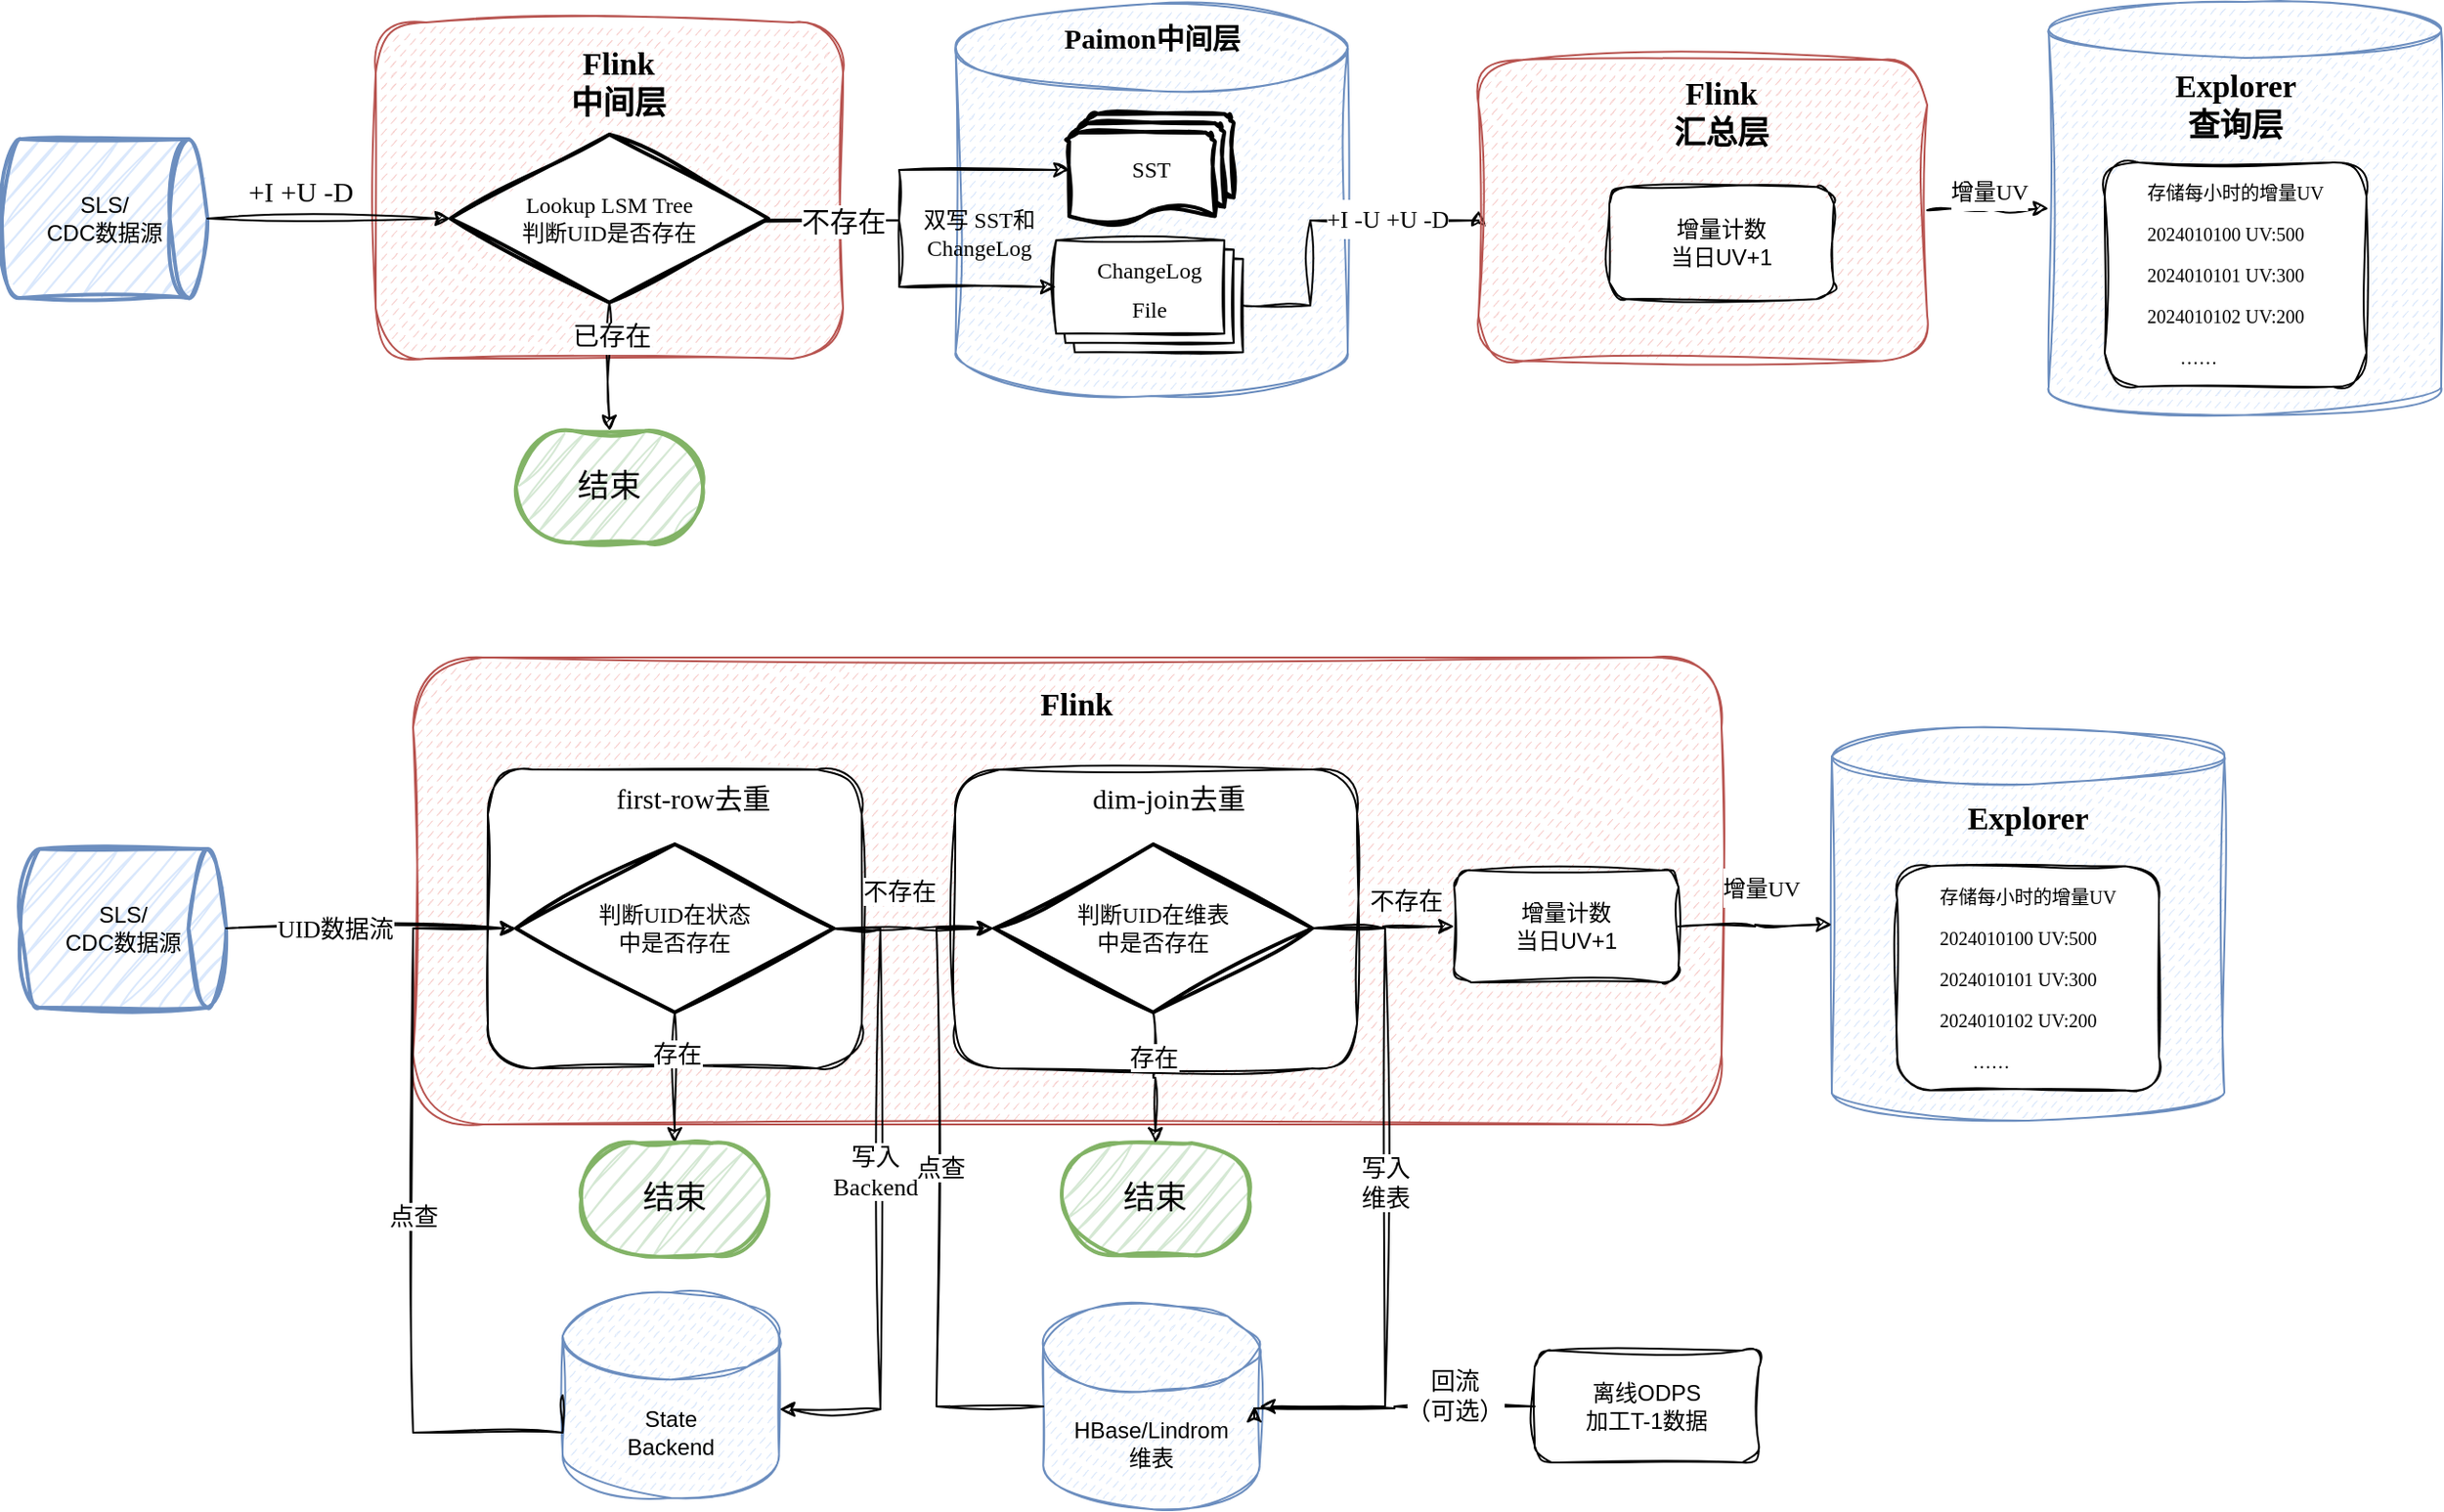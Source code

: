 <mxfile version="23.1.5" type="github">
  <diagram name="第 1 页" id="7VYnXI2Is2dOJrmKhYV3">
    <mxGraphModel dx="1468" dy="818" grid="1" gridSize="10" guides="1" tooltips="1" connect="1" arrows="1" fold="1" page="1" pageScale="1" pageWidth="827" pageHeight="1169" math="0" shadow="0">
      <root>
        <mxCell id="0" />
        <mxCell id="1" parent="0" />
        <mxCell id="6R0XAJYXFJeScx2RA5hm-3" value="" style="rounded=1;whiteSpace=wrap;html=1;fillStyle=dashed;sketch=1;curveFitting=1;jiggle=2;fillColor=#f8cecc;strokeColor=#b85450;" vertex="1" parent="1">
          <mxGeometry x="270" y="870" width="700" height="250" as="geometry" />
        </mxCell>
        <mxCell id="6R0XAJYXFJeScx2RA5hm-41" value="" style="rounded=1;whiteSpace=wrap;html=1;sketch=1;hachureGap=4;jiggle=2;curveFitting=1;" vertex="1" parent="1">
          <mxGeometry x="560" y="930" width="215" height="160" as="geometry" />
        </mxCell>
        <mxCell id="6R0XAJYXFJeScx2RA5hm-29" value="" style="rounded=1;whiteSpace=wrap;html=1;sketch=1;hachureGap=4;jiggle=2;curveFitting=1;" vertex="1" parent="1">
          <mxGeometry x="310" y="930" width="200" height="160" as="geometry" />
        </mxCell>
        <mxCell id="NMVQfpE-wSfcinHJ5yfH-1" value="" style="shape=cylinder3;whiteSpace=wrap;html=1;boundedLbl=1;backgroundOutline=1;size=23.296;fillStyle=dashed;sketch=1;curveFitting=1;jiggle=2;fillColor=#dae8fc;strokeColor=#6c8ebf;" parent="1" vertex="1">
          <mxGeometry x="560.25" y="520" width="209.75" height="210" as="geometry" />
        </mxCell>
        <mxCell id="NMVQfpE-wSfcinHJ5yfH-2" value="SLS/&lt;br&gt;CDC数据源" style="strokeWidth=2;html=1;shape=mxgraph.flowchart.direct_data;whiteSpace=wrap;sketch=1;curveFitting=1;jiggle=2;fillColor=#dae8fc;strokeColor=#6c8ebf;" parent="1" vertex="1">
          <mxGeometry x="50" y="592.5" width="110" height="85" as="geometry" />
        </mxCell>
        <mxCell id="NMVQfpE-wSfcinHJ5yfH-3" value="" style="rounded=1;whiteSpace=wrap;html=1;fillStyle=dashed;sketch=1;curveFitting=1;jiggle=2;fillColor=#f8cecc;strokeColor=#b85450;" parent="1" vertex="1">
          <mxGeometry x="250" y="530" width="250" height="180" as="geometry" />
        </mxCell>
        <mxCell id="NMVQfpE-wSfcinHJ5yfH-4" value="&lt;font face=&quot;Comic Sans MS&quot;&gt;SST&lt;/font&gt;" style="strokeWidth=2;html=1;shape=mxgraph.flowchart.multi-document;whiteSpace=wrap;sketch=1;curveFitting=1;jiggle=2;" parent="1" vertex="1">
          <mxGeometry x="621" y="579" width="88" height="60" as="geometry" />
        </mxCell>
        <mxCell id="NMVQfpE-wSfcinHJ5yfH-5" style="edgeStyle=orthogonalEdgeStyle;rounded=0;orthogonalLoop=1;jettySize=auto;html=1;exitX=0.5;exitY=1;exitDx=0;exitDy=0;exitPerimeter=0;entryX=0.5;entryY=0;entryDx=0;entryDy=0;entryPerimeter=0;sketch=1;curveFitting=1;jiggle=2;" parent="1" source="NMVQfpE-wSfcinHJ5yfH-8" target="NMVQfpE-wSfcinHJ5yfH-13" edge="1">
          <mxGeometry relative="1" as="geometry">
            <mxPoint x="380" y="740" as="targetPoint" />
          </mxGeometry>
        </mxCell>
        <mxCell id="NMVQfpE-wSfcinHJ5yfH-6" value="已存在" style="edgeLabel;html=1;align=center;verticalAlign=middle;resizable=0;points=[];rounded=0;fontFamily=Comic Sans MS;fontSize=14;fontColor=default;fillColor=none;gradientColor=none;" parent="NMVQfpE-wSfcinHJ5yfH-5" vertex="1" connectable="0">
          <mxGeometry x="-0.443" y="1" relative="1" as="geometry">
            <mxPoint as="offset" />
          </mxGeometry>
        </mxCell>
        <mxCell id="NMVQfpE-wSfcinHJ5yfH-7" style="edgeStyle=orthogonalEdgeStyle;rounded=0;orthogonalLoop=1;jettySize=auto;html=1;exitX=1;exitY=0.5;exitDx=0;exitDy=0;exitPerimeter=0;entryX=0;entryY=0.5;entryDx=0;entryDy=0;entryPerimeter=0;sketch=1;curveFitting=1;jiggle=2;" parent="1" target="NMVQfpE-wSfcinHJ5yfH-4" edge="1">
          <mxGeometry relative="1" as="geometry">
            <mxPoint x="560" y="635.76" as="targetPoint" />
            <mxPoint x="425" y="635.765" as="sourcePoint" />
            <Array as="points">
              <mxPoint x="530" y="636" />
              <mxPoint x="530" y="609" />
            </Array>
          </mxGeometry>
        </mxCell>
        <mxCell id="NMVQfpE-wSfcinHJ5yfH-8" value="Lookup LSM Tree&lt;br&gt;判断UID是否存在" style="strokeWidth=2;html=1;shape=mxgraph.flowchart.decision;whiteSpace=wrap;sketch=1;curveFitting=1;jiggle=2;fontFamily=Comic Sans MS;" parent="1" vertex="1">
          <mxGeometry x="290" y="590" width="170" height="90" as="geometry" />
        </mxCell>
        <mxCell id="NMVQfpE-wSfcinHJ5yfH-9" style="edgeStyle=orthogonalEdgeStyle;rounded=0;orthogonalLoop=1;jettySize=auto;html=1;exitX=0;exitY=0;exitDx=100;exitDy=35;exitPerimeter=0;entryX=0;entryY=0.5;entryDx=0;entryDy=0;sketch=1;curveFitting=1;jiggle=2;" parent="1" source="NMVQfpE-wSfcinHJ5yfH-11" target="NMVQfpE-wSfcinHJ5yfH-16" edge="1">
          <mxGeometry relative="1" as="geometry">
            <mxPoint x="810" y="677" as="targetPoint" />
            <Array as="points">
              <mxPoint x="750" y="682" />
              <mxPoint x="750" y="636" />
            </Array>
          </mxGeometry>
        </mxCell>
        <mxCell id="NMVQfpE-wSfcinHJ5yfH-10" value="&lt;font style=&quot;font-size: 13px;&quot;&gt;+I -U +U -D&lt;/font&gt;" style="edgeLabel;html=1;align=center;verticalAlign=middle;resizable=0;points=[];rounded=0;fontFamily=Comic Sans MS;fontSize=17;fontColor=default;fillColor=none;gradientColor=none;" parent="NMVQfpE-wSfcinHJ5yfH-9" vertex="1" connectable="0">
          <mxGeometry x="0.503" y="3" relative="1" as="geometry">
            <mxPoint x="-11" y="2" as="offset" />
          </mxGeometry>
        </mxCell>
        <mxCell id="NMVQfpE-wSfcinHJ5yfH-11" value="" style="verticalLabelPosition=bottom;verticalAlign=top;html=1;shape=mxgraph.basic.layered_rect;dx=10;outlineConnect=0;whiteSpace=wrap;sketch=1;curveFitting=1;jiggle=2;" parent="1" vertex="1">
          <mxGeometry x="614" y="646.63" width="100" height="60" as="geometry" />
        </mxCell>
        <mxCell id="NMVQfpE-wSfcinHJ5yfH-12" style="edgeStyle=orthogonalEdgeStyle;rounded=0;orthogonalLoop=1;jettySize=auto;html=1;exitX=1;exitY=0.5;exitDx=0;exitDy=0;exitPerimeter=0;entryX=0;entryY=0.5;entryDx=0;entryDy=0;entryPerimeter=0;sketch=1;curveFitting=1;jiggle=2;" parent="1" source="NMVQfpE-wSfcinHJ5yfH-2" target="NMVQfpE-wSfcinHJ5yfH-8" edge="1">
          <mxGeometry relative="1" as="geometry" />
        </mxCell>
        <mxCell id="NMVQfpE-wSfcinHJ5yfH-13" value="&lt;font style=&quot;font-size: 17px;&quot; face=&quot;Comic Sans MS&quot;&gt;结束&lt;/font&gt;" style="strokeWidth=2;html=1;shape=mxgraph.flowchart.terminator;whiteSpace=wrap;sketch=1;curveFitting=1;jiggle=2;fillColor=#d5e8d4;strokeColor=#82b366;" parent="1" vertex="1">
          <mxGeometry x="325" y="748.62" width="100" height="60" as="geometry" />
        </mxCell>
        <mxCell id="NMVQfpE-wSfcinHJ5yfH-14" style="edgeStyle=orthogonalEdgeStyle;rounded=0;orthogonalLoop=1;jettySize=auto;html=1;exitX=1;exitY=0.5;exitDx=0;exitDy=0;exitPerimeter=0;entryX=0;entryY=0;entryDx=0;entryDy=25;entryPerimeter=0;sketch=1;curveFitting=1;jiggle=2;" parent="1" source="NMVQfpE-wSfcinHJ5yfH-8" target="NMVQfpE-wSfcinHJ5yfH-11" edge="1">
          <mxGeometry relative="1" as="geometry">
            <Array as="points">
              <mxPoint x="530" y="636" />
              <mxPoint x="530" y="672" />
            </Array>
          </mxGeometry>
        </mxCell>
        <mxCell id="NMVQfpE-wSfcinHJ5yfH-15" value="不存在" style="edgeLabel;html=1;align=center;verticalAlign=middle;resizable=0;points=[];rounded=0;fontFamily=Comic Sans MS;fontSize=15;fontColor=default;fillColor=none;gradientColor=none;" parent="NMVQfpE-wSfcinHJ5yfH-14" vertex="1" connectable="0">
          <mxGeometry x="-0.639" y="-3" relative="1" as="geometry">
            <mxPoint x="6" y="-3" as="offset" />
          </mxGeometry>
        </mxCell>
        <mxCell id="NMVQfpE-wSfcinHJ5yfH-16" value="" style="rounded=1;whiteSpace=wrap;html=1;fillStyle=dashed;sketch=1;curveFitting=1;jiggle=2;fillColor=#f8cecc;strokeColor=#b85450;" parent="1" vertex="1">
          <mxGeometry x="840" y="550" width="240" height="161.26" as="geometry" />
        </mxCell>
        <mxCell id="NMVQfpE-wSfcinHJ5yfH-17" value="增量计数&lt;br&gt;当日UV+1" style="rounded=1;whiteSpace=wrap;html=1;sketch=1;curveFitting=1;jiggle=2;" parent="1" vertex="1">
          <mxGeometry x="910" y="618.13" width="120" height="60" as="geometry" />
        </mxCell>
        <mxCell id="NMVQfpE-wSfcinHJ5yfH-18" value="" style="shape=cylinder3;whiteSpace=wrap;html=1;boundedLbl=1;backgroundOutline=1;size=15;fillStyle=dashed;sketch=1;curveFitting=1;jiggle=2;fillColor=#dae8fc;strokeColor=#6c8ebf;" parent="1" vertex="1">
          <mxGeometry x="1145" y="519" width="210" height="221.26" as="geometry" />
        </mxCell>
        <mxCell id="NMVQfpE-wSfcinHJ5yfH-19" value="Flink &lt;br&gt;中间层" style="text;html=1;align=center;verticalAlign=middle;whiteSpace=wrap;rounded=0;fontFamily=Comic Sans MS;fontSize=17;fontStyle=1" parent="1" vertex="1">
          <mxGeometry x="330" y="550" width="100" height="25" as="geometry" />
        </mxCell>
        <mxCell id="NMVQfpE-wSfcinHJ5yfH-20" value="+I +U -D" style="text;html=1;align=center;verticalAlign=middle;whiteSpace=wrap;rounded=0;fontFamily=Comic Sans MS;fontSize=15;fontColor=default;" parent="1" vertex="1">
          <mxGeometry x="170" y="605" width="80" height="30" as="geometry" />
        </mxCell>
        <mxCell id="NMVQfpE-wSfcinHJ5yfH-21" value="&lt;font style=&quot;font-size: 12px;&quot;&gt;ChangeLog File&lt;/font&gt;" style="text;html=1;align=center;verticalAlign=middle;whiteSpace=wrap;rounded=0;fontFamily=Comic Sans MS;fontSize=17;fontColor=default;" parent="1" vertex="1">
          <mxGeometry x="634" y="656.5" width="60" height="30" as="geometry" />
        </mxCell>
        <mxCell id="NMVQfpE-wSfcinHJ5yfH-22" value="&lt;b&gt;Flink &lt;br&gt;汇总层&lt;/b&gt;" style="text;html=1;align=center;verticalAlign=middle;whiteSpace=wrap;rounded=0;fontFamily=Comic Sans MS;fontSize=17;" parent="1" vertex="1">
          <mxGeometry x="920" y="566.38" width="100" height="25.62" as="geometry" />
        </mxCell>
        <mxCell id="NMVQfpE-wSfcinHJ5yfH-23" value="&lt;b&gt;Paimon中间层&lt;/b&gt;" style="text;html=1;align=center;verticalAlign=middle;whiteSpace=wrap;rounded=0;fontFamily=Comic Sans MS;fontSize=15;strokeWidth=0;" parent="1" vertex="1">
          <mxGeometry x="607.62" y="520" width="115" height="35" as="geometry" />
        </mxCell>
        <mxCell id="NMVQfpE-wSfcinHJ5yfH-24" value="&lt;b&gt;Explorer 查询层&lt;/b&gt;" style="text;html=1;align=center;verticalAlign=middle;whiteSpace=wrap;rounded=0;fontFamily=Comic Sans MS;fontSize=17;" parent="1" vertex="1">
          <mxGeometry x="1215" y="560" width="60" height="30" as="geometry" />
        </mxCell>
        <mxCell id="NMVQfpE-wSfcinHJ5yfH-25" value="双写 SST和ChangeLog" style="text;html=1;align=center;verticalAlign=middle;whiteSpace=wrap;rounded=0;fontFamily=Comic Sans MS;fontSize=12;fontColor=default;" parent="1" vertex="1">
          <mxGeometry x="539.24" y="635" width="68.38" height="15" as="geometry" />
        </mxCell>
        <mxCell id="NMVQfpE-wSfcinHJ5yfH-26" value="&lt;font style=&quot;font-size: 12px;&quot;&gt;增量UV&lt;/font&gt;" style="edgeStyle=orthogonalEdgeStyle;rounded=0;orthogonalLoop=1;jettySize=auto;html=1;exitX=1;exitY=0.5;exitDx=0;exitDy=0;entryX=0;entryY=0.5;entryDx=0;entryDy=0;entryPerimeter=0;fontFamily=Comic Sans MS;fontSize=17;fontColor=default;sketch=1;curveFitting=1;jiggle=2;" parent="1" source="NMVQfpE-wSfcinHJ5yfH-16" target="NMVQfpE-wSfcinHJ5yfH-18" edge="1">
          <mxGeometry x="0.013" y="10" relative="1" as="geometry">
            <mxPoint as="offset" />
          </mxGeometry>
        </mxCell>
        <mxCell id="NMVQfpE-wSfcinHJ5yfH-27" value="&lt;p style=&quot;border-color: var(--border-color); font-size: 10px; text-align: left;&quot;&gt;存储每小时的增量UV&lt;/p&gt;&lt;p style=&quot;border-color: var(--border-color); font-size: 10px; text-align: left;&quot;&gt;2024010100 UV:500&lt;/p&gt;&lt;p style=&quot;border-color: var(--border-color); font-size: 10px; text-align: left;&quot;&gt;2024010101 UV:300&lt;/p&gt;&lt;p style=&quot;border-color: var(--border-color); font-size: 10px; text-align: left;&quot;&gt;2024010102 UV:200&lt;/p&gt;&lt;p style=&quot;border-color: var(--border-color); font-size: 10px; text-align: left;&quot;&gt;&lt;span style=&quot;white-space: pre;&quot;&gt;&amp;nbsp;&amp;nbsp;&amp;nbsp;&amp;nbsp;&lt;/span&gt;&amp;nbsp; &amp;nbsp;……&lt;/p&gt;" style="rounded=1;whiteSpace=wrap;html=1;align=center;verticalAlign=middle;fontFamily=Comic Sans MS;fontSize=17;fontColor=default;fillColor=default;gradientColor=none;sketch=1;curveFitting=1;jiggle=2;" parent="1" vertex="1">
          <mxGeometry x="1175" y="605" width="140" height="120" as="geometry" />
        </mxCell>
        <mxCell id="6R0XAJYXFJeScx2RA5hm-2" value="SLS/&lt;br&gt;CDC数据源" style="strokeWidth=2;html=1;shape=mxgraph.flowchart.direct_data;whiteSpace=wrap;sketch=1;curveFitting=1;jiggle=2;fillColor=#dae8fc;strokeColor=#6c8ebf;" vertex="1" parent="1">
          <mxGeometry x="60" y="972.5" width="110" height="85" as="geometry" />
        </mxCell>
        <mxCell id="6R0XAJYXFJeScx2RA5hm-30" style="edgeStyle=orthogonalEdgeStyle;rounded=0;sketch=1;hachureGap=4;jiggle=2;curveFitting=1;orthogonalLoop=1;jettySize=auto;html=1;exitX=0.5;exitY=1;exitDx=0;exitDy=0;exitPerimeter=0;entryX=0.5;entryY=0;entryDx=0;entryDy=0;entryPerimeter=0;" edge="1" parent="1" source="6R0XAJYXFJeScx2RA5hm-8" target="6R0XAJYXFJeScx2RA5hm-50">
          <mxGeometry relative="1" as="geometry" />
        </mxCell>
        <mxCell id="6R0XAJYXFJeScx2RA5hm-45" value="存在" style="edgeLabel;html=1;align=center;verticalAlign=middle;resizable=0;points=[];sketch=1;hachureGap=4;jiggle=2;curveFitting=1;fontFamily=Comic Sans MS;fontSize=13;" vertex="1" connectable="0" parent="6R0XAJYXFJeScx2RA5hm-30">
          <mxGeometry x="-0.414" y="1" relative="1" as="geometry">
            <mxPoint y="1" as="offset" />
          </mxGeometry>
        </mxCell>
        <mxCell id="6R0XAJYXFJeScx2RA5hm-46" style="edgeStyle=orthogonalEdgeStyle;rounded=0;sketch=1;hachureGap=4;jiggle=2;curveFitting=1;orthogonalLoop=1;jettySize=auto;html=1;exitX=1;exitY=0.5;exitDx=0;exitDy=0;exitPerimeter=0;" edge="1" parent="1" source="6R0XAJYXFJeScx2RA5hm-8">
          <mxGeometry relative="1" as="geometry">
            <mxPoint x="580" y="1015" as="targetPoint" />
          </mxGeometry>
        </mxCell>
        <mxCell id="6R0XAJYXFJeScx2RA5hm-47" value="不存在" style="edgeLabel;html=1;align=center;verticalAlign=middle;resizable=0;points=[];sketch=1;hachureGap=4;jiggle=2;curveFitting=1;fontFamily=Comic Sans MS;fontSize=13;" vertex="1" connectable="0" parent="6R0XAJYXFJeScx2RA5hm-46">
          <mxGeometry x="-0.579" y="-3" relative="1" as="geometry">
            <mxPoint x="17" y="-23" as="offset" />
          </mxGeometry>
        </mxCell>
        <mxCell id="6R0XAJYXFJeScx2RA5hm-8" value="判断UID在状态&lt;br&gt;中是否存在" style="strokeWidth=2;html=1;shape=mxgraph.flowchart.decision;whiteSpace=wrap;sketch=1;curveFitting=1;jiggle=2;fontFamily=Comic Sans MS;" vertex="1" parent="1">
          <mxGeometry x="325" y="970" width="170" height="90" as="geometry" />
        </mxCell>
        <mxCell id="6R0XAJYXFJeScx2RA5hm-12" style="edgeStyle=orthogonalEdgeStyle;rounded=0;orthogonalLoop=1;jettySize=auto;html=1;exitX=1;exitY=0.5;exitDx=0;exitDy=0;exitPerimeter=0;entryX=0;entryY=0.5;entryDx=0;entryDy=0;entryPerimeter=0;sketch=1;curveFitting=1;jiggle=2;" edge="1" source="6R0XAJYXFJeScx2RA5hm-2" target="6R0XAJYXFJeScx2RA5hm-8" parent="1">
          <mxGeometry relative="1" as="geometry" />
        </mxCell>
        <mxCell id="6R0XAJYXFJeScx2RA5hm-43" value="UID数据流" style="edgeLabel;html=1;align=center;verticalAlign=middle;resizable=0;points=[];sketch=1;hachureGap=4;jiggle=2;curveFitting=1;fontFamily=Comic Sans MS;fontSize=13;" vertex="1" connectable="0" parent="6R0XAJYXFJeScx2RA5hm-12">
          <mxGeometry x="-0.252" y="1" relative="1" as="geometry">
            <mxPoint y="1" as="offset" />
          </mxGeometry>
        </mxCell>
        <mxCell id="6R0XAJYXFJeScx2RA5hm-17" value="增量计数&lt;br&gt;当日UV+1" style="rounded=1;whiteSpace=wrap;html=1;sketch=1;curveFitting=1;jiggle=2;" vertex="1" parent="1">
          <mxGeometry x="827" y="984" width="120" height="60" as="geometry" />
        </mxCell>
        <mxCell id="6R0XAJYXFJeScx2RA5hm-18" value="" style="shape=cylinder3;whiteSpace=wrap;html=1;boundedLbl=1;backgroundOutline=1;size=15;fillStyle=dashed;sketch=1;curveFitting=1;jiggle=2;fillColor=#dae8fc;strokeColor=#6c8ebf;" vertex="1" parent="1">
          <mxGeometry x="1029" y="908" width="210" height="210" as="geometry" />
        </mxCell>
        <mxCell id="6R0XAJYXFJeScx2RA5hm-19" value="Flink" style="text;html=1;align=center;verticalAlign=middle;whiteSpace=wrap;rounded=0;fontFamily=Comic Sans MS;fontSize=17;fontStyle=1" vertex="1" parent="1">
          <mxGeometry x="595" y="881.26" width="60" height="30" as="geometry" />
        </mxCell>
        <mxCell id="6R0XAJYXFJeScx2RA5hm-24" value="&lt;b&gt;Explorer&lt;/b&gt;" style="text;html=1;align=center;verticalAlign=middle;whiteSpace=wrap;rounded=0;fontFamily=Comic Sans MS;fontSize=17;" vertex="1" parent="1">
          <mxGeometry x="1104" y="942.38" width="60" height="30" as="geometry" />
        </mxCell>
        <mxCell id="6R0XAJYXFJeScx2RA5hm-26" value="&lt;font style=&quot;font-size: 12px;&quot;&gt;增量UV&lt;/font&gt;" style="edgeStyle=orthogonalEdgeStyle;rounded=0;orthogonalLoop=1;jettySize=auto;html=1;entryX=0;entryY=0.5;entryDx=0;entryDy=0;entryPerimeter=0;fontFamily=Comic Sans MS;fontSize=17;fontColor=default;sketch=1;curveFitting=1;jiggle=2;" edge="1" source="6R0XAJYXFJeScx2RA5hm-17" target="6R0XAJYXFJeScx2RA5hm-18" parent="1">
          <mxGeometry x="0.067" y="20" relative="1" as="geometry">
            <mxPoint as="offset" />
            <mxPoint x="952" y="1010.37" as="sourcePoint" />
          </mxGeometry>
        </mxCell>
        <mxCell id="6R0XAJYXFJeScx2RA5hm-27" value="&lt;p style=&quot;border-color: var(--border-color); font-size: 10px; text-align: left;&quot;&gt;存储每小时的增量UV&lt;/p&gt;&lt;p style=&quot;border-color: var(--border-color); font-size: 10px; text-align: left;&quot;&gt;2024010100 UV:500&lt;/p&gt;&lt;p style=&quot;border-color: var(--border-color); font-size: 10px; text-align: left;&quot;&gt;2024010101 UV:300&lt;/p&gt;&lt;p style=&quot;border-color: var(--border-color); font-size: 10px; text-align: left;&quot;&gt;2024010102 UV:200&lt;/p&gt;&lt;p style=&quot;border-color: var(--border-color); font-size: 10px; text-align: left;&quot;&gt;&lt;span style=&quot;white-space: pre;&quot;&gt;&amp;nbsp;&amp;nbsp;&amp;nbsp;&amp;nbsp;&lt;/span&gt;&amp;nbsp; &amp;nbsp;……&lt;/p&gt;" style="rounded=1;whiteSpace=wrap;html=1;align=center;verticalAlign=middle;fontFamily=Comic Sans MS;fontSize=17;fontColor=default;fillColor=default;gradientColor=none;sketch=1;curveFitting=1;jiggle=2;" vertex="1" parent="1">
          <mxGeometry x="1064" y="981.74" width="140" height="120" as="geometry" />
        </mxCell>
        <mxCell id="6R0XAJYXFJeScx2RA5hm-28" value="State&lt;br&gt;Backend" style="shape=cylinder3;whiteSpace=wrap;html=1;boundedLbl=1;backgroundOutline=1;size=23.296;fillStyle=dashed;sketch=1;curveFitting=1;jiggle=2;fillColor=#dae8fc;strokeColor=#6c8ebf;" vertex="1" parent="1">
          <mxGeometry x="350" y="1210" width="115.75" height="110" as="geometry" />
        </mxCell>
        <mxCell id="6R0XAJYXFJeScx2RA5hm-42" style="edgeStyle=orthogonalEdgeStyle;rounded=0;sketch=1;hachureGap=4;jiggle=2;curveFitting=1;orthogonalLoop=1;jettySize=auto;html=1;exitX=1;exitY=0.5;exitDx=0;exitDy=0;exitPerimeter=0;" edge="1" parent="1" source="6R0XAJYXFJeScx2RA5hm-36" target="6R0XAJYXFJeScx2RA5hm-17">
          <mxGeometry relative="1" as="geometry" />
        </mxCell>
        <mxCell id="6R0XAJYXFJeScx2RA5hm-66" value="不存在" style="edgeLabel;html=1;align=center;verticalAlign=middle;resizable=0;points=[];sketch=1;hachureGap=4;jiggle=2;curveFitting=1;fontFamily=Comic Sans MS;fontSize=13;" vertex="1" connectable="0" parent="6R0XAJYXFJeScx2RA5hm-42">
          <mxGeometry x="0.324" y="-1" relative="1" as="geometry">
            <mxPoint y="-15" as="offset" />
          </mxGeometry>
        </mxCell>
        <mxCell id="6R0XAJYXFJeScx2RA5hm-36" value="判断UID在维表&lt;br&gt;中是否存在" style="strokeWidth=2;html=1;shape=mxgraph.flowchart.decision;whiteSpace=wrap;sketch=1;curveFitting=1;jiggle=2;fontFamily=Comic Sans MS;" vertex="1" parent="1">
          <mxGeometry x="581" y="970" width="170" height="90" as="geometry" />
        </mxCell>
        <mxCell id="6R0XAJYXFJeScx2RA5hm-50" value="&lt;font style=&quot;font-size: 17px;&quot; face=&quot;Comic Sans MS&quot;&gt;结束&lt;/font&gt;" style="strokeWidth=2;html=1;shape=mxgraph.flowchart.terminator;whiteSpace=wrap;sketch=1;curveFitting=1;jiggle=2;fillColor=#d5e8d4;strokeColor=#82b366;" vertex="1" parent="1">
          <mxGeometry x="360" y="1130" width="100" height="60" as="geometry" />
        </mxCell>
        <mxCell id="6R0XAJYXFJeScx2RA5hm-53" style="edgeStyle=orthogonalEdgeStyle;rounded=0;sketch=1;hachureGap=4;jiggle=2;curveFitting=1;orthogonalLoop=1;jettySize=auto;html=1;exitX=0;exitY=0.5;exitDx=0;exitDy=0;exitPerimeter=0;entryX=0;entryY=0.5;entryDx=0;entryDy=0;entryPerimeter=0;" edge="1" parent="1" source="6R0XAJYXFJeScx2RA5hm-28" target="6R0XAJYXFJeScx2RA5hm-8">
          <mxGeometry relative="1" as="geometry">
            <Array as="points">
              <mxPoint x="270" y="1285" />
              <mxPoint x="270" y="1015" />
            </Array>
          </mxGeometry>
        </mxCell>
        <mxCell id="6R0XAJYXFJeScx2RA5hm-54" value="点查" style="edgeLabel;html=1;align=center;verticalAlign=middle;resizable=0;points=[];sketch=1;hachureGap=4;jiggle=2;curveFitting=1;fontFamily=Comic Sans MS;fontSize=13;" vertex="1" connectable="0" parent="6R0XAJYXFJeScx2RA5hm-53">
          <mxGeometry x="-0.01" y="-3" relative="1" as="geometry">
            <mxPoint x="-3" y="-6" as="offset" />
          </mxGeometry>
        </mxCell>
        <mxCell id="6R0XAJYXFJeScx2RA5hm-55" style="edgeStyle=orthogonalEdgeStyle;rounded=0;sketch=1;hachureGap=4;jiggle=2;curveFitting=1;orthogonalLoop=1;jettySize=auto;html=1;exitX=1;exitY=0.5;exitDx=0;exitDy=0;exitPerimeter=0;entryX=1.002;entryY=0.568;entryDx=0;entryDy=0;entryPerimeter=0;" edge="1" parent="1" source="6R0XAJYXFJeScx2RA5hm-8" target="6R0XAJYXFJeScx2RA5hm-28">
          <mxGeometry relative="1" as="geometry">
            <Array as="points">
              <mxPoint x="520" y="1015" />
              <mxPoint x="520" y="1273" />
            </Array>
          </mxGeometry>
        </mxCell>
        <mxCell id="6R0XAJYXFJeScx2RA5hm-61" value="写入&lt;br style=&quot;font-size: 13px;&quot;&gt;Backend" style="edgeLabel;html=1;align=center;verticalAlign=middle;resizable=0;points=[];sketch=1;hachureGap=4;jiggle=2;curveFitting=1;fontFamily=Comic Sans MS;fontSize=13;" vertex="1" connectable="0" parent="6R0XAJYXFJeScx2RA5hm-55">
          <mxGeometry x="-0.084" y="-3" relative="1" as="geometry">
            <mxPoint y="1" as="offset" />
          </mxGeometry>
        </mxCell>
        <mxCell id="6R0XAJYXFJeScx2RA5hm-56" value="&lt;font style=&quot;font-size: 17px;&quot; face=&quot;Comic Sans MS&quot;&gt;结束&lt;/font&gt;" style="strokeWidth=2;html=1;shape=mxgraph.flowchart.terminator;whiteSpace=wrap;sketch=1;curveFitting=1;jiggle=2;fillColor=#d5e8d4;strokeColor=#82b366;" vertex="1" parent="1">
          <mxGeometry x="617.13" y="1130" width="100" height="60" as="geometry" />
        </mxCell>
        <mxCell id="6R0XAJYXFJeScx2RA5hm-57" value="HBase/Lindrom&lt;br&gt;维表" style="shape=cylinder3;whiteSpace=wrap;html=1;boundedLbl=1;backgroundOutline=1;size=23.296;fillStyle=dashed;sketch=1;curveFitting=1;jiggle=2;fillColor=#dae8fc;strokeColor=#6c8ebf;" vertex="1" parent="1">
          <mxGeometry x="607.13" y="1216" width="115.75" height="110" as="geometry" />
        </mxCell>
        <mxCell id="6R0XAJYXFJeScx2RA5hm-58" style="edgeStyle=orthogonalEdgeStyle;rounded=0;sketch=1;hachureGap=4;jiggle=2;curveFitting=1;orthogonalLoop=1;jettySize=auto;html=1;exitX=0.5;exitY=1;exitDx=0;exitDy=0;exitPerimeter=0;entryX=0.5;entryY=0;entryDx=0;entryDy=0;entryPerimeter=0;" edge="1" parent="1" source="6R0XAJYXFJeScx2RA5hm-36" target="6R0XAJYXFJeScx2RA5hm-56">
          <mxGeometry relative="1" as="geometry" />
        </mxCell>
        <mxCell id="6R0XAJYXFJeScx2RA5hm-60" value="存在" style="edgeLabel;html=1;align=center;verticalAlign=middle;resizable=0;points=[];sketch=1;hachureGap=4;jiggle=2;curveFitting=1;fontFamily=Comic Sans MS;fontSize=13;" vertex="1" connectable="0" parent="6R0XAJYXFJeScx2RA5hm-58">
          <mxGeometry x="-0.33" relative="1" as="geometry">
            <mxPoint as="offset" />
          </mxGeometry>
        </mxCell>
        <mxCell id="6R0XAJYXFJeScx2RA5hm-64" style="edgeStyle=orthogonalEdgeStyle;rounded=0;sketch=1;hachureGap=4;jiggle=2;curveFitting=1;orthogonalLoop=1;jettySize=auto;html=1;exitX=0;exitY=0.5;exitDx=0;exitDy=0;exitPerimeter=0;entryX=0;entryY=0.5;entryDx=0;entryDy=0;entryPerimeter=0;" edge="1" parent="1" source="6R0XAJYXFJeScx2RA5hm-57" target="6R0XAJYXFJeScx2RA5hm-36">
          <mxGeometry relative="1" as="geometry">
            <Array as="points">
              <mxPoint x="550" y="1271" />
              <mxPoint x="550" y="1015" />
            </Array>
          </mxGeometry>
        </mxCell>
        <mxCell id="6R0XAJYXFJeScx2RA5hm-70" value="点查" style="edgeLabel;html=1;align=center;verticalAlign=middle;resizable=0;points=[];sketch=1;hachureGap=4;jiggle=2;curveFitting=1;fontFamily=Comic Sans MS;fontSize=13;" vertex="1" connectable="0" parent="6R0XAJYXFJeScx2RA5hm-64">
          <mxGeometry x="0.079" y="-2" relative="1" as="geometry">
            <mxPoint as="offset" />
          </mxGeometry>
        </mxCell>
        <mxCell id="6R0XAJYXFJeScx2RA5hm-65" style="edgeStyle=orthogonalEdgeStyle;rounded=0;sketch=1;hachureGap=4;jiggle=2;curveFitting=1;orthogonalLoop=1;jettySize=auto;html=1;exitX=1;exitY=0.5;exitDx=0;exitDy=0;exitPerimeter=0;entryX=1;entryY=0.5;entryDx=0;entryDy=0;entryPerimeter=0;" edge="1" parent="1" source="6R0XAJYXFJeScx2RA5hm-36" target="6R0XAJYXFJeScx2RA5hm-57">
          <mxGeometry relative="1" as="geometry">
            <Array as="points">
              <mxPoint x="790" y="1015" />
              <mxPoint x="790" y="1271" />
            </Array>
          </mxGeometry>
        </mxCell>
        <mxCell id="6R0XAJYXFJeScx2RA5hm-67" value="写入&lt;br style=&quot;font-size: 13px;&quot;&gt;维表" style="edgeLabel;html=1;align=center;verticalAlign=middle;resizable=0;points=[];sketch=1;hachureGap=4;jiggle=2;curveFitting=1;fontFamily=Comic Sans MS;fontSize=13;" vertex="1" connectable="0" parent="6R0XAJYXFJeScx2RA5hm-65">
          <mxGeometry x="-0.114" relative="1" as="geometry">
            <mxPoint y="14" as="offset" />
          </mxGeometry>
        </mxCell>
        <mxCell id="6R0XAJYXFJeScx2RA5hm-68" value="first-row去重" style="text;html=1;align=center;verticalAlign=middle;whiteSpace=wrap;rounded=0;fontFamily=Comic Sans MS;fontSize=15;" vertex="1" parent="1">
          <mxGeometry x="370" y="930" width="100" height="30" as="geometry" />
        </mxCell>
        <mxCell id="6R0XAJYXFJeScx2RA5hm-69" value="dim-join去重" style="text;html=1;align=center;verticalAlign=middle;whiteSpace=wrap;rounded=0;fontFamily=Comic Sans MS;fontSize=15;" vertex="1" parent="1">
          <mxGeometry x="629" y="930" width="91" height="30" as="geometry" />
        </mxCell>
        <mxCell id="6R0XAJYXFJeScx2RA5hm-72" style="edgeStyle=orthogonalEdgeStyle;rounded=0;sketch=1;hachureGap=4;jiggle=2;curveFitting=1;orthogonalLoop=1;jettySize=auto;html=1;exitX=0;exitY=0.5;exitDx=0;exitDy=0;" edge="1" parent="1" source="6R0XAJYXFJeScx2RA5hm-71">
          <mxGeometry relative="1" as="geometry">
            <mxPoint x="720" y="1271" as="targetPoint" />
            <Array as="points">
              <mxPoint x="795" y="1271" />
              <mxPoint x="795" y="1272" />
            </Array>
          </mxGeometry>
        </mxCell>
        <mxCell id="6R0XAJYXFJeScx2RA5hm-74" value="回流&lt;br style=&quot;font-size: 13px;&quot;&gt;（可选）" style="edgeLabel;html=1;align=center;verticalAlign=middle;resizable=0;points=[];sketch=1;hachureGap=4;jiggle=2;curveFitting=1;fontFamily=Comic Sans MS;fontSize=13;" vertex="1" connectable="0" parent="6R0XAJYXFJeScx2RA5hm-72">
          <mxGeometry x="-0.296" y="-1" relative="1" as="geometry">
            <mxPoint x="10" y="-5" as="offset" />
          </mxGeometry>
        </mxCell>
        <mxCell id="6R0XAJYXFJeScx2RA5hm-71" value="离线ODPS&lt;br&gt;加工T-1数据" style="rounded=1;whiteSpace=wrap;html=1;sketch=1;curveFitting=1;jiggle=2;" vertex="1" parent="1">
          <mxGeometry x="870" y="1241" width="120" height="60" as="geometry" />
        </mxCell>
      </root>
    </mxGraphModel>
  </diagram>
</mxfile>
